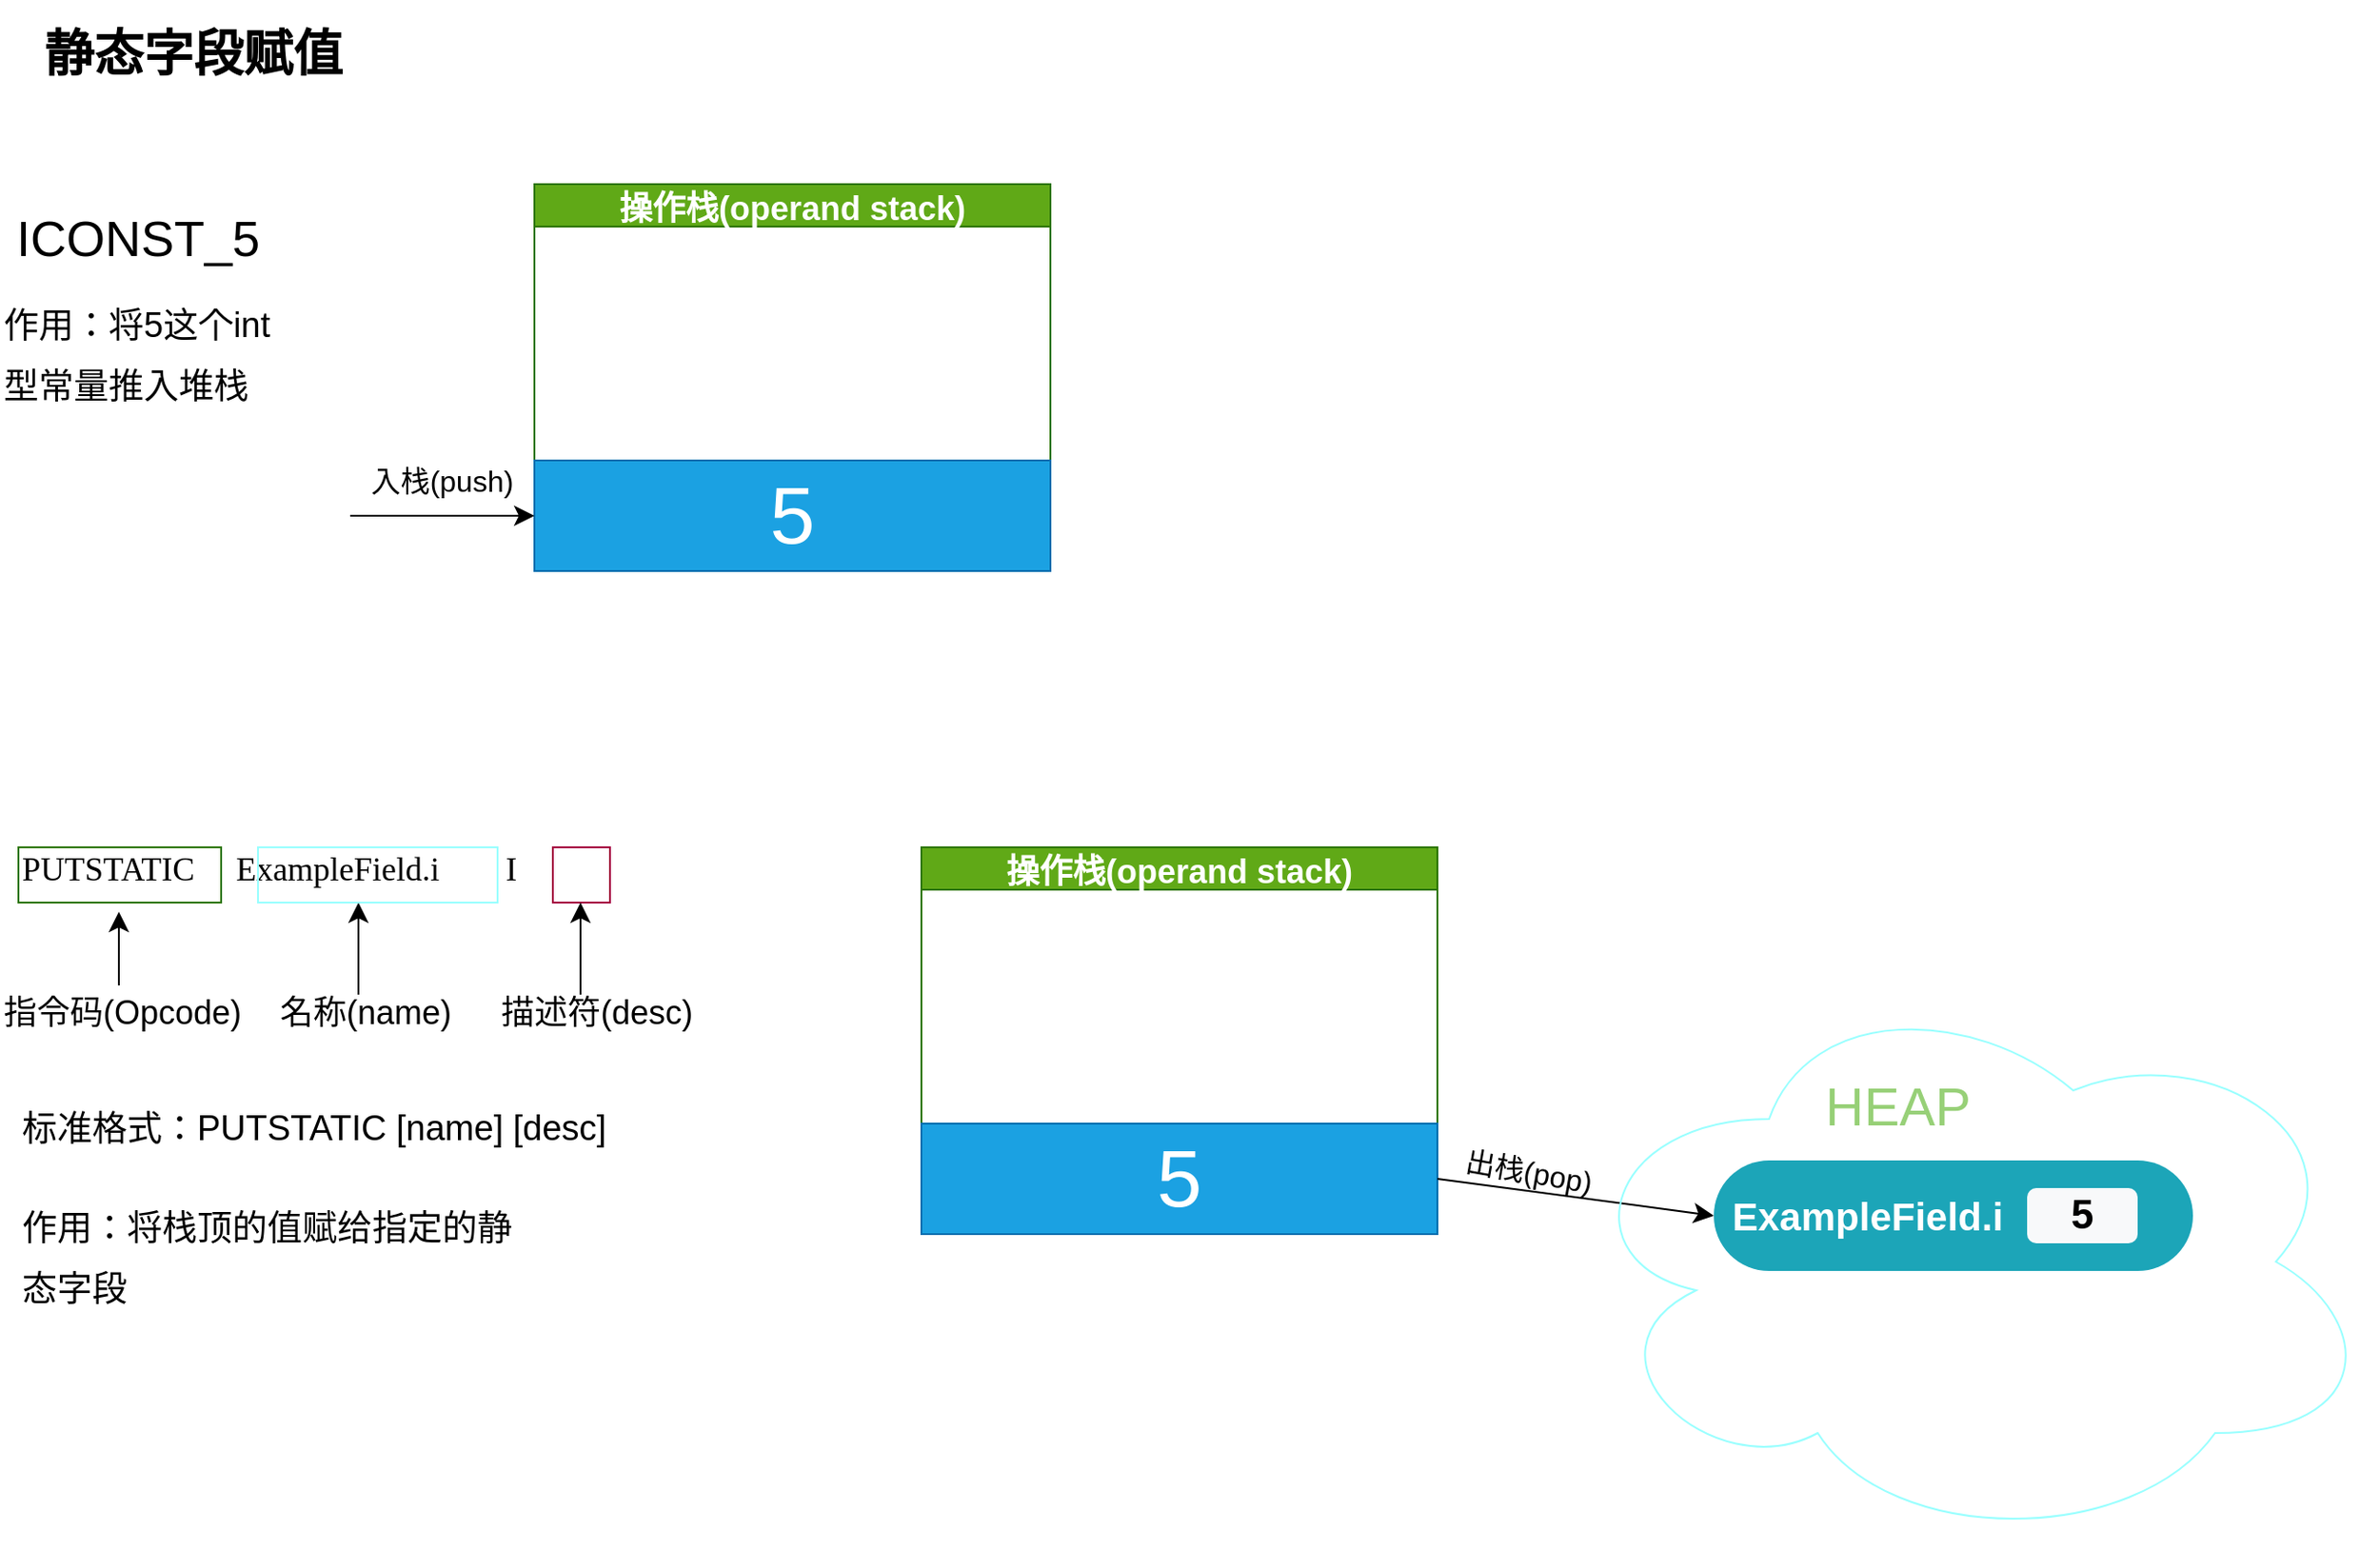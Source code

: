 <mxfile version="14.6.13" type="device"><diagram id="1m1ts0LPYP2l2mCooUxy" name="第 1 页"><mxGraphModel dx="766" dy="750" grid="1" gridSize="10" guides="1" tooltips="1" connect="1" arrows="1" fold="1" page="1" pageScale="1" pageWidth="1654" pageHeight="1169" math="0" shadow="0"><root><mxCell id="0"/><mxCell id="1" parent="0"/><mxCell id="PgmQldXQy96d4sEHxIM0-2" value="静态字段赋值" style="text;html=1;strokeColor=none;fillColor=none;align=center;verticalAlign=middle;whiteSpace=wrap;rounded=0;fontSize=27;fontStyle=1" parent="1" vertex="1"><mxGeometry x="70" y="110" width="210" height="60" as="geometry"/></mxCell><mxCell id="au_fLAocJONKKY0ILOkj-3" value="ICONST_5" style="text;html=1;strokeColor=none;fillColor=none;align=center;verticalAlign=middle;whiteSpace=wrap;rounded=0;fontSize=27;" parent="1" vertex="1"><mxGeometry x="70" y="220" width="150" height="40" as="geometry"/></mxCell><mxCell id="au_fLAocJONKKY0ILOkj-4" value="&lt;font style=&quot;font-size: 19px&quot;&gt;作用：将5这个int型常量推入堆栈&lt;/font&gt;" style="text;html=1;strokeColor=none;fillColor=none;align=left;verticalAlign=middle;whiteSpace=wrap;rounded=0;fontSize=27;" parent="1" vertex="1"><mxGeometry x="70" y="260" width="150" height="80" as="geometry"/></mxCell><mxCell id="au_fLAocJONKKY0ILOkj-5" value="操作栈(operand stack)" style="swimlane;fontSize=18;fillColor=#60a917;strokeColor=#2D7600;fontColor=#ffffff;" parent="1" vertex="1"><mxGeometry x="360" y="210" width="280" height="210" as="geometry"/></mxCell><mxCell id="au_fLAocJONKKY0ILOkj-6" value="&lt;font style=&quot;font-size: 44px&quot;&gt;5&lt;/font&gt;" style="rounded=0;whiteSpace=wrap;html=1;fontSize=22;fillColor=#1ba1e2;strokeColor=#006EAF;fontColor=#ffffff;" parent="au_fLAocJONKKY0ILOkj-5" vertex="1"><mxGeometry y="150" width="280" height="60" as="geometry"/></mxCell><mxCell id="au_fLAocJONKKY0ILOkj-7" value="" style="endArrow=classic;html=1;fontSize=22;endSize=8;startSize=8;" parent="1" edge="1"><mxGeometry width="50" height="50" relative="1" as="geometry"><mxPoint x="260" y="390" as="sourcePoint"/><mxPoint x="360" y="390" as="targetPoint"/></mxGeometry></mxCell><mxCell id="au_fLAocJONKKY0ILOkj-8" value="&lt;font style=&quot;font-size: 16px&quot;&gt;入栈(push)&lt;/font&gt;" style="text;html=1;strokeColor=none;fillColor=none;align=center;verticalAlign=middle;whiteSpace=wrap;rounded=0;fontSize=22;" parent="1" vertex="1"><mxGeometry x="270" y="360" width="80" height="20" as="geometry"/></mxCell><mxCell id="au_fLAocJONKKY0ILOkj-9" value="&lt;font face=&quot;Comic Sans MS&quot; style=&quot;font-size: 18px&quot;&gt;PUTSTATIC&amp;nbsp; &amp;nbsp; &amp;nbsp;ExampleField.i&amp;nbsp; &amp;nbsp; &amp;nbsp; &amp;nbsp; I&lt;/font&gt;" style="text;whiteSpace=wrap;html=1;fontSize=18;" parent="1" vertex="1"><mxGeometry x="80" y="565" width="420" height="40" as="geometry"/></mxCell><mxCell id="au_fLAocJONKKY0ILOkj-10" value="&lt;font style=&quot;font-size: 19px&quot;&gt;作用：将栈顶的值赋给指定的静态字段&lt;/font&gt;" style="text;html=1;strokeColor=none;fillColor=none;align=left;verticalAlign=middle;whiteSpace=wrap;rounded=0;fontSize=27;" parent="1" vertex="1"><mxGeometry x="80" y="750" width="280" height="80" as="geometry"/></mxCell><mxCell id="au_fLAocJONKKY0ILOkj-11" value="" style="endArrow=classic;html=1;fontSize=18;startSize=8;endSize=8;" parent="1" edge="1"><mxGeometry width="50" height="50" relative="1" as="geometry"><mxPoint x="134.5" y="645" as="sourcePoint"/><mxPoint x="134.5" y="605" as="targetPoint"/></mxGeometry></mxCell><mxCell id="au_fLAocJONKKY0ILOkj-12" value="" style="rounded=0;whiteSpace=wrap;html=1;fontSize=18;strokeColor=#2D7600;fontColor=#ffffff;fillColor=none;strokeWidth=1;" parent="1" vertex="1"><mxGeometry x="80" y="570" width="110" height="30" as="geometry"/></mxCell><mxCell id="au_fLAocJONKKY0ILOkj-13" value="指令码(Opcode)" style="text;html=1;strokeColor=none;fillColor=none;align=left;verticalAlign=middle;whiteSpace=wrap;rounded=0;fontSize=18;" parent="1" vertex="1"><mxGeometry x="70" y="650" width="140" height="20" as="geometry"/></mxCell><mxCell id="au_fLAocJONKKY0ILOkj-15" value="" style="endArrow=classic;html=1;fontSize=18;startSize=8;endSize=8;" parent="1" edge="1"><mxGeometry width="50" height="50" relative="1" as="geometry"><mxPoint x="264.5" y="650" as="sourcePoint"/><mxPoint x="264.5" y="600" as="targetPoint"/></mxGeometry></mxCell><mxCell id="au_fLAocJONKKY0ILOkj-16" value="" style="rounded=0;whiteSpace=wrap;html=1;fontSize=18;strokeWidth=1;fillColor=none;align=left;strokeColor=#99FFFF;" parent="1" vertex="1"><mxGeometry x="210" y="570" width="130" height="30" as="geometry"/></mxCell><mxCell id="au_fLAocJONKKY0ILOkj-17" value="名称(name)" style="text;html=1;strokeColor=none;fillColor=none;align=left;verticalAlign=middle;whiteSpace=wrap;rounded=0;fontSize=18;" parent="1" vertex="1"><mxGeometry x="220" y="650" width="100" height="20" as="geometry"/></mxCell><mxCell id="au_fLAocJONKKY0ILOkj-18" value="" style="rounded=0;whiteSpace=wrap;html=1;fontSize=18;strokeColor=#A50040;strokeWidth=1;align=left;fontColor=#ffffff;fillColor=none;" parent="1" vertex="1"><mxGeometry x="370" y="570" width="31" height="30" as="geometry"/></mxCell><mxCell id="au_fLAocJONKKY0ILOkj-20" value="" style="endArrow=classic;html=1;fontSize=18;startSize=8;endSize=8;" parent="1" edge="1"><mxGeometry width="50" height="50" relative="1" as="geometry"><mxPoint x="385" y="650" as="sourcePoint"/><mxPoint x="385" y="600" as="targetPoint"/></mxGeometry></mxCell><mxCell id="au_fLAocJONKKY0ILOkj-21" value="描述符(desc)" style="text;html=1;strokeColor=none;fillColor=none;align=left;verticalAlign=middle;whiteSpace=wrap;rounded=0;fontSize=18;" parent="1" vertex="1"><mxGeometry x="340" y="650" width="110" height="20" as="geometry"/></mxCell><mxCell id="au_fLAocJONKKY0ILOkj-22" value="&lt;font style=&quot;font-size: 19px&quot;&gt;标准格式：PUTSTATIC [name] [desc]&lt;/font&gt;" style="text;html=1;strokeColor=none;fillColor=none;align=left;verticalAlign=middle;whiteSpace=wrap;rounded=0;fontSize=27;" parent="1" vertex="1"><mxGeometry x="80" y="680" width="340" height="80" as="geometry"/></mxCell><mxCell id="au_fLAocJONKKY0ILOkj-27" value="操作栈(operand stack)" style="swimlane;fontSize=18;fillColor=#60a917;strokeColor=#2D7600;fontColor=#ffffff;" parent="1" vertex="1"><mxGeometry x="570" y="570" width="280" height="210" as="geometry"/></mxCell><mxCell id="au_fLAocJONKKY0ILOkj-28" value="&lt;font style=&quot;font-size: 44px&quot;&gt;5&lt;/font&gt;" style="rounded=0;whiteSpace=wrap;html=1;fontSize=22;fillColor=#1ba1e2;strokeColor=#006EAF;fontColor=#ffffff;" parent="au_fLAocJONKKY0ILOkj-27" vertex="1"><mxGeometry y="150" width="280" height="60" as="geometry"/></mxCell><mxCell id="au_fLAocJONKKY0ILOkj-32" value="&lt;font style=&quot;font-size: 16px&quot;&gt;出栈(pop)&lt;/font&gt;" style="text;html=1;strokeColor=none;fillColor=none;align=center;verticalAlign=middle;whiteSpace=wrap;rounded=0;fontSize=22;rotation=10;" parent="1" vertex="1"><mxGeometry x="860" y="735" width="80" height="20" as="geometry"/></mxCell><mxCell id="au_fLAocJONKKY0ILOkj-34" value="" style="endArrow=classic;html=1;fontSize=22;endSize=8;startSize=8;entryX=0;entryY=0.5;entryDx=0;entryDy=0;" parent="1" target="au_fLAocJONKKY0ILOkj-39" edge="1"><mxGeometry width="50" height="50" relative="1" as="geometry"><mxPoint x="850" y="750.0" as="sourcePoint"/><mxPoint x="950" y="750.0" as="targetPoint"/></mxGeometry></mxCell><mxCell id="au_fLAocJONKKY0ILOkj-35" value="" style="ellipse;shape=cloud;whiteSpace=wrap;html=1;fontSize=18;strokeColor=#99FFFF;strokeWidth=1;fillColor=none;align=left;" parent="1" vertex="1"><mxGeometry x="920" y="640" width="440" height="310" as="geometry"/></mxCell><mxCell id="au_fLAocJONKKY0ILOkj-37" value="&lt;font color=&quot;#97d077&quot; style=&quot;font-size: 29px&quot;&gt;HEAP&lt;/font&gt;" style="text;html=1;align=center;verticalAlign=middle;whiteSpace=wrap;rounded=0;fontSize=18;fontColor=#000000;" parent="1" vertex="1"><mxGeometry x="1060" y="693.57" width="80" height="35" as="geometry"/></mxCell><mxCell id="au_fLAocJONKKY0ILOkj-39" value="&lt;font style=&quot;font-size: 21px&quot;&gt;ExampleField.i&lt;/font&gt;" style="rounded=1;whiteSpace=wrap;html=1;arcSize=50;strokeColor=none;strokeWidth=1;fillColor=#1CA5B8;fontColor=#ffffff;whiteSpace=wrap;align=left;verticalAlign=middle;spacingLeft=0;fontStyle=1;fontSize=14;spacing=10;" parent="1" vertex="1"><mxGeometry x="1000" y="740" width="260" height="60" as="geometry"/></mxCell><mxCell id="au_fLAocJONKKY0ILOkj-40" value="&lt;font style=&quot;font-size: 22px&quot;&gt;5&lt;/font&gt;" style="html=1;shadow=0;dashed=0;shape=mxgraph.bootstrap.rrect;rSize=5;strokeColor=none;strokeWidth=1;fillColor=#F8F9FA;fontColor=#000000;whiteSpace=wrap;align=center;verticalAlign=middle;spacingLeft=0;fontStyle=1;fontSize=14;spacing=5;" parent="1" vertex="1"><mxGeometry x="1170" y="755" width="60" height="30" as="geometry"/></mxCell></root></mxGraphModel></diagram></mxfile>